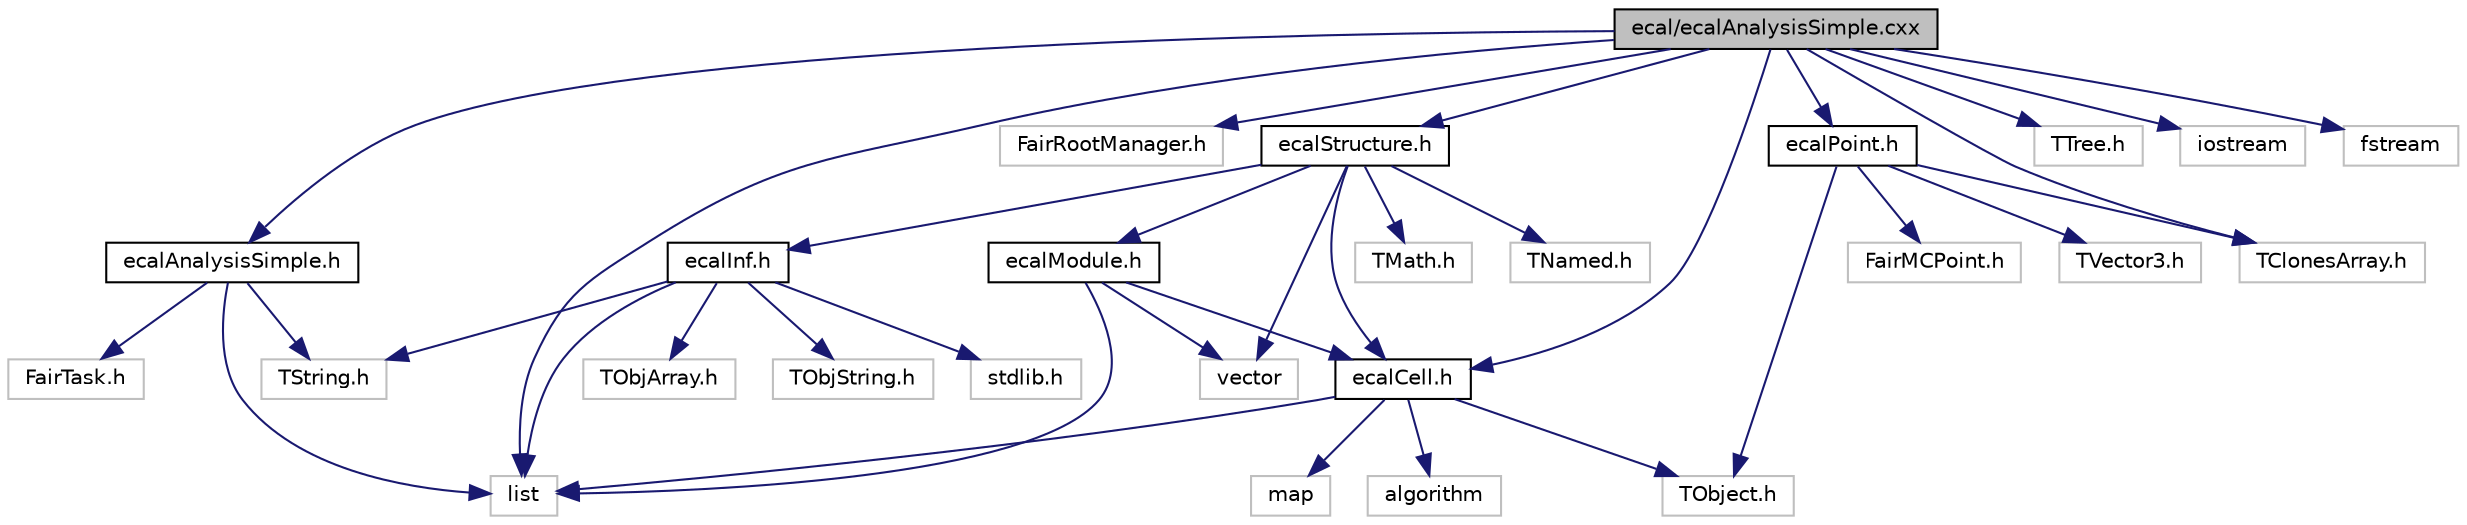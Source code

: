 digraph "ecal/ecalAnalysisSimple.cxx"
{
 // LATEX_PDF_SIZE
  edge [fontname="Helvetica",fontsize="10",labelfontname="Helvetica",labelfontsize="10"];
  node [fontname="Helvetica",fontsize="10",shape=record];
  Node1 [label="ecal/ecalAnalysisSimple.cxx",height=0.2,width=0.4,color="black", fillcolor="grey75", style="filled", fontcolor="black",tooltip=" "];
  Node1 -> Node2 [color="midnightblue",fontsize="10",style="solid",fontname="Helvetica"];
  Node2 [label="ecalAnalysisSimple.h",height=0.2,width=0.4,color="black", fillcolor="white", style="filled",URL="$ecalAnalysisSimple_8h.html",tooltip=" "];
  Node2 -> Node3 [color="midnightblue",fontsize="10",style="solid",fontname="Helvetica"];
  Node3 [label="FairTask.h",height=0.2,width=0.4,color="grey75", fillcolor="white", style="filled",tooltip=" "];
  Node2 -> Node4 [color="midnightblue",fontsize="10",style="solid",fontname="Helvetica"];
  Node4 [label="TString.h",height=0.2,width=0.4,color="grey75", fillcolor="white", style="filled",tooltip=" "];
  Node2 -> Node5 [color="midnightblue",fontsize="10",style="solid",fontname="Helvetica"];
  Node5 [label="list",height=0.2,width=0.4,color="grey75", fillcolor="white", style="filled",tooltip=" "];
  Node1 -> Node6 [color="midnightblue",fontsize="10",style="solid",fontname="Helvetica"];
  Node6 [label="FairRootManager.h",height=0.2,width=0.4,color="grey75", fillcolor="white", style="filled",tooltip=" "];
  Node1 -> Node7 [color="midnightblue",fontsize="10",style="solid",fontname="Helvetica"];
  Node7 [label="ecalStructure.h",height=0.2,width=0.4,color="black", fillcolor="white", style="filled",URL="$ecalStructure_8h.html",tooltip=" "];
  Node7 -> Node8 [color="midnightblue",fontsize="10",style="solid",fontname="Helvetica"];
  Node8 [label="ecalInf.h",height=0.2,width=0.4,color="black", fillcolor="white", style="filled",URL="$ecalInf_8h.html",tooltip=" "];
  Node8 -> Node9 [color="midnightblue",fontsize="10",style="solid",fontname="Helvetica"];
  Node9 [label="TObjArray.h",height=0.2,width=0.4,color="grey75", fillcolor="white", style="filled",tooltip=" "];
  Node8 -> Node4 [color="midnightblue",fontsize="10",style="solid",fontname="Helvetica"];
  Node8 -> Node10 [color="midnightblue",fontsize="10",style="solid",fontname="Helvetica"];
  Node10 [label="TObjString.h",height=0.2,width=0.4,color="grey75", fillcolor="white", style="filled",tooltip=" "];
  Node8 -> Node5 [color="midnightblue",fontsize="10",style="solid",fontname="Helvetica"];
  Node8 -> Node11 [color="midnightblue",fontsize="10",style="solid",fontname="Helvetica"];
  Node11 [label="stdlib.h",height=0.2,width=0.4,color="grey75", fillcolor="white", style="filled",tooltip=" "];
  Node7 -> Node12 [color="midnightblue",fontsize="10",style="solid",fontname="Helvetica"];
  Node12 [label="ecalModule.h",height=0.2,width=0.4,color="black", fillcolor="white", style="filled",URL="$ecalModule_8h.html",tooltip=" "];
  Node12 -> Node13 [color="midnightblue",fontsize="10",style="solid",fontname="Helvetica"];
  Node13 [label="ecalCell.h",height=0.2,width=0.4,color="black", fillcolor="white", style="filled",URL="$ecalCell_8h.html",tooltip=" "];
  Node13 -> Node14 [color="midnightblue",fontsize="10",style="solid",fontname="Helvetica"];
  Node14 [label="TObject.h",height=0.2,width=0.4,color="grey75", fillcolor="white", style="filled",tooltip=" "];
  Node13 -> Node5 [color="midnightblue",fontsize="10",style="solid",fontname="Helvetica"];
  Node13 -> Node15 [color="midnightblue",fontsize="10",style="solid",fontname="Helvetica"];
  Node15 [label="map",height=0.2,width=0.4,color="grey75", fillcolor="white", style="filled",tooltip=" "];
  Node13 -> Node16 [color="midnightblue",fontsize="10",style="solid",fontname="Helvetica"];
  Node16 [label="algorithm",height=0.2,width=0.4,color="grey75", fillcolor="white", style="filled",tooltip=" "];
  Node12 -> Node17 [color="midnightblue",fontsize="10",style="solid",fontname="Helvetica"];
  Node17 [label="vector",height=0.2,width=0.4,color="grey75", fillcolor="white", style="filled",tooltip=" "];
  Node12 -> Node5 [color="midnightblue",fontsize="10",style="solid",fontname="Helvetica"];
  Node7 -> Node13 [color="midnightblue",fontsize="10",style="solid",fontname="Helvetica"];
  Node7 -> Node18 [color="midnightblue",fontsize="10",style="solid",fontname="Helvetica"];
  Node18 [label="TMath.h",height=0.2,width=0.4,color="grey75", fillcolor="white", style="filled",tooltip=" "];
  Node7 -> Node19 [color="midnightblue",fontsize="10",style="solid",fontname="Helvetica"];
  Node19 [label="TNamed.h",height=0.2,width=0.4,color="grey75", fillcolor="white", style="filled",tooltip=" "];
  Node7 -> Node17 [color="midnightblue",fontsize="10",style="solid",fontname="Helvetica"];
  Node1 -> Node13 [color="midnightblue",fontsize="10",style="solid",fontname="Helvetica"];
  Node1 -> Node20 [color="midnightblue",fontsize="10",style="solid",fontname="Helvetica"];
  Node20 [label="ecalPoint.h",height=0.2,width=0.4,color="black", fillcolor="white", style="filled",URL="$ecalPoint_8h.html",tooltip=" "];
  Node20 -> Node21 [color="midnightblue",fontsize="10",style="solid",fontname="Helvetica"];
  Node21 [label="FairMCPoint.h",height=0.2,width=0.4,color="grey75", fillcolor="white", style="filled",tooltip=" "];
  Node20 -> Node14 [color="midnightblue",fontsize="10",style="solid",fontname="Helvetica"];
  Node20 -> Node22 [color="midnightblue",fontsize="10",style="solid",fontname="Helvetica"];
  Node22 [label="TVector3.h",height=0.2,width=0.4,color="grey75", fillcolor="white", style="filled",tooltip=" "];
  Node20 -> Node23 [color="midnightblue",fontsize="10",style="solid",fontname="Helvetica"];
  Node23 [label="TClonesArray.h",height=0.2,width=0.4,color="grey75", fillcolor="white", style="filled",tooltip=" "];
  Node1 -> Node24 [color="midnightblue",fontsize="10",style="solid",fontname="Helvetica"];
  Node24 [label="TTree.h",height=0.2,width=0.4,color="grey75", fillcolor="white", style="filled",tooltip=" "];
  Node1 -> Node23 [color="midnightblue",fontsize="10",style="solid",fontname="Helvetica"];
  Node1 -> Node25 [color="midnightblue",fontsize="10",style="solid",fontname="Helvetica"];
  Node25 [label="iostream",height=0.2,width=0.4,color="grey75", fillcolor="white", style="filled",tooltip=" "];
  Node1 -> Node26 [color="midnightblue",fontsize="10",style="solid",fontname="Helvetica"];
  Node26 [label="fstream",height=0.2,width=0.4,color="grey75", fillcolor="white", style="filled",tooltip=" "];
  Node1 -> Node5 [color="midnightblue",fontsize="10",style="solid",fontname="Helvetica"];
}
